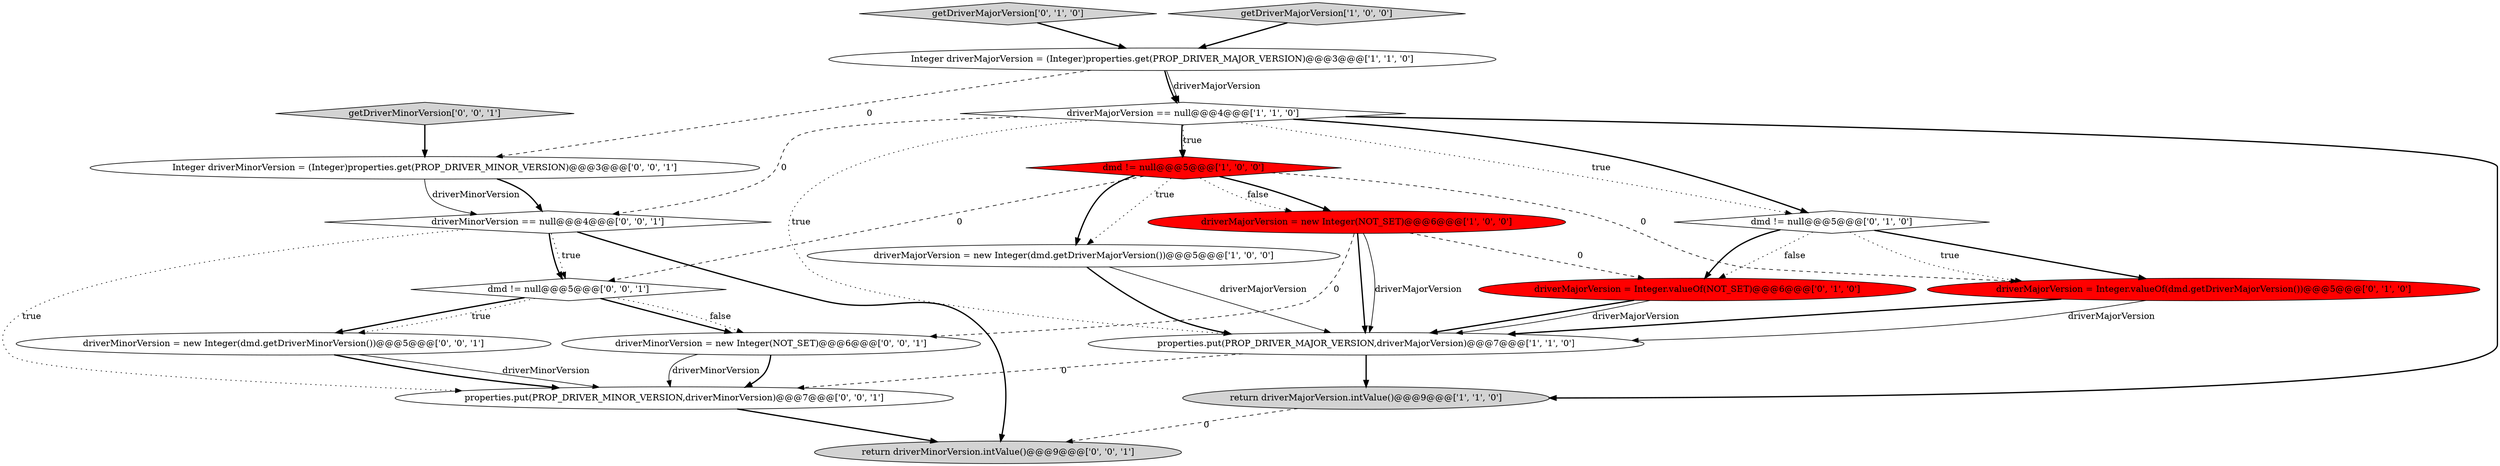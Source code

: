 digraph {
1 [style = filled, label = "driverMajorVersion = new Integer(NOT_SET)@@@6@@@['1', '0', '0']", fillcolor = red, shape = ellipse image = "AAA1AAABBB1BBB"];
12 [style = filled, label = "driverMinorVersion = new Integer(dmd.getDriverMinorVersion())@@@5@@@['0', '0', '1']", fillcolor = white, shape = ellipse image = "AAA0AAABBB3BBB"];
7 [style = filled, label = "driverMajorVersion == null@@@4@@@['1', '1', '0']", fillcolor = white, shape = diamond image = "AAA0AAABBB1BBB"];
18 [style = filled, label = "dmd != null@@@5@@@['0', '0', '1']", fillcolor = white, shape = diamond image = "AAA0AAABBB3BBB"];
3 [style = filled, label = "dmd != null@@@5@@@['1', '0', '0']", fillcolor = red, shape = diamond image = "AAA1AAABBB1BBB"];
17 [style = filled, label = "Integer driverMinorVersion = (Integer)properties.get(PROP_DRIVER_MINOR_VERSION)@@@3@@@['0', '0', '1']", fillcolor = white, shape = ellipse image = "AAA0AAABBB3BBB"];
15 [style = filled, label = "driverMinorVersion = new Integer(NOT_SET)@@@6@@@['0', '0', '1']", fillcolor = white, shape = ellipse image = "AAA0AAABBB3BBB"];
0 [style = filled, label = "driverMajorVersion = new Integer(dmd.getDriverMajorVersion())@@@5@@@['1', '0', '0']", fillcolor = white, shape = ellipse image = "AAA0AAABBB1BBB"];
14 [style = filled, label = "driverMinorVersion == null@@@4@@@['0', '0', '1']", fillcolor = white, shape = diamond image = "AAA0AAABBB3BBB"];
16 [style = filled, label = "getDriverMinorVersion['0', '0', '1']", fillcolor = lightgray, shape = diamond image = "AAA0AAABBB3BBB"];
13 [style = filled, label = "properties.put(PROP_DRIVER_MINOR_VERSION,driverMinorVersion)@@@7@@@['0', '0', '1']", fillcolor = white, shape = ellipse image = "AAA0AAABBB3BBB"];
2 [style = filled, label = "properties.put(PROP_DRIVER_MAJOR_VERSION,driverMajorVersion)@@@7@@@['1', '1', '0']", fillcolor = white, shape = ellipse image = "AAA0AAABBB1BBB"];
8 [style = filled, label = "getDriverMajorVersion['0', '1', '0']", fillcolor = lightgray, shape = diamond image = "AAA0AAABBB2BBB"];
6 [style = filled, label = "return driverMajorVersion.intValue()@@@9@@@['1', '1', '0']", fillcolor = lightgray, shape = ellipse image = "AAA0AAABBB1BBB"];
11 [style = filled, label = "driverMajorVersion = Integer.valueOf(NOT_SET)@@@6@@@['0', '1', '0']", fillcolor = red, shape = ellipse image = "AAA1AAABBB2BBB"];
9 [style = filled, label = "dmd != null@@@5@@@['0', '1', '0']", fillcolor = white, shape = diamond image = "AAA0AAABBB2BBB"];
4 [style = filled, label = "Integer driverMajorVersion = (Integer)properties.get(PROP_DRIVER_MAJOR_VERSION)@@@3@@@['1', '1', '0']", fillcolor = white, shape = ellipse image = "AAA0AAABBB1BBB"];
5 [style = filled, label = "getDriverMajorVersion['1', '0', '0']", fillcolor = lightgray, shape = diamond image = "AAA0AAABBB1BBB"];
10 [style = filled, label = "driverMajorVersion = Integer.valueOf(dmd.getDriverMajorVersion())@@@5@@@['0', '1', '0']", fillcolor = red, shape = ellipse image = "AAA1AAABBB2BBB"];
19 [style = filled, label = "return driverMinorVersion.intValue()@@@9@@@['0', '0', '1']", fillcolor = lightgray, shape = ellipse image = "AAA0AAABBB3BBB"];
7->2 [style = dotted, label="true"];
10->2 [style = solid, label="driverMajorVersion"];
15->13 [style = bold, label=""];
9->11 [style = bold, label=""];
3->1 [style = bold, label=""];
4->17 [style = dashed, label="0"];
2->6 [style = bold, label=""];
15->13 [style = solid, label="driverMinorVersion"];
7->14 [style = dashed, label="0"];
3->18 [style = dashed, label="0"];
1->15 [style = dashed, label="0"];
0->2 [style = bold, label=""];
18->15 [style = bold, label=""];
18->12 [style = bold, label=""];
14->19 [style = bold, label=""];
16->17 [style = bold, label=""];
9->10 [style = bold, label=""];
7->9 [style = dotted, label="true"];
18->15 [style = dotted, label="false"];
11->2 [style = bold, label=""];
7->3 [style = bold, label=""];
4->7 [style = bold, label=""];
3->0 [style = bold, label=""];
11->2 [style = solid, label="driverMajorVersion"];
9->11 [style = dotted, label="false"];
14->13 [style = dotted, label="true"];
12->13 [style = solid, label="driverMinorVersion"];
7->9 [style = bold, label=""];
12->13 [style = bold, label=""];
13->19 [style = bold, label=""];
18->12 [style = dotted, label="true"];
17->14 [style = bold, label=""];
7->3 [style = dotted, label="true"];
1->11 [style = dashed, label="0"];
2->13 [style = dashed, label="0"];
5->4 [style = bold, label=""];
7->6 [style = bold, label=""];
6->19 [style = dashed, label="0"];
3->0 [style = dotted, label="true"];
14->18 [style = bold, label=""];
10->2 [style = bold, label=""];
1->2 [style = bold, label=""];
3->10 [style = dashed, label="0"];
1->2 [style = solid, label="driverMajorVersion"];
8->4 [style = bold, label=""];
17->14 [style = solid, label="driverMinorVersion"];
3->1 [style = dotted, label="false"];
9->10 [style = dotted, label="true"];
4->7 [style = solid, label="driverMajorVersion"];
14->18 [style = dotted, label="true"];
0->2 [style = solid, label="driverMajorVersion"];
}
